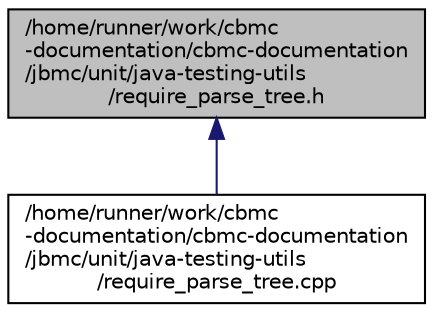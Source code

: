 digraph "/home/runner/work/cbmc-documentation/cbmc-documentation/jbmc/unit/java-testing-utils/require_parse_tree.h"
{
 // LATEX_PDF_SIZE
  bgcolor="transparent";
  edge [fontname="Helvetica",fontsize="10",labelfontname="Helvetica",labelfontsize="10"];
  node [fontname="Helvetica",fontsize="10",shape=record];
  Node1 [label="/home/runner/work/cbmc\l-documentation/cbmc-documentation\l/jbmc/unit/java-testing-utils\l/require_parse_tree.h",height=0.2,width=0.4,color="black", fillcolor="grey75", style="filled", fontcolor="black",tooltip=" "];
  Node1 -> Node2 [dir="back",color="midnightblue",fontsize="10",style="solid",fontname="Helvetica"];
  Node2 [label="/home/runner/work/cbmc\l-documentation/cbmc-documentation\l/jbmc/unit/java-testing-utils\l/require_parse_tree.cpp",height=0.2,width=0.4,color="black",URL="$require__parse__tree_8cpp.html",tooltip=" "];
}

